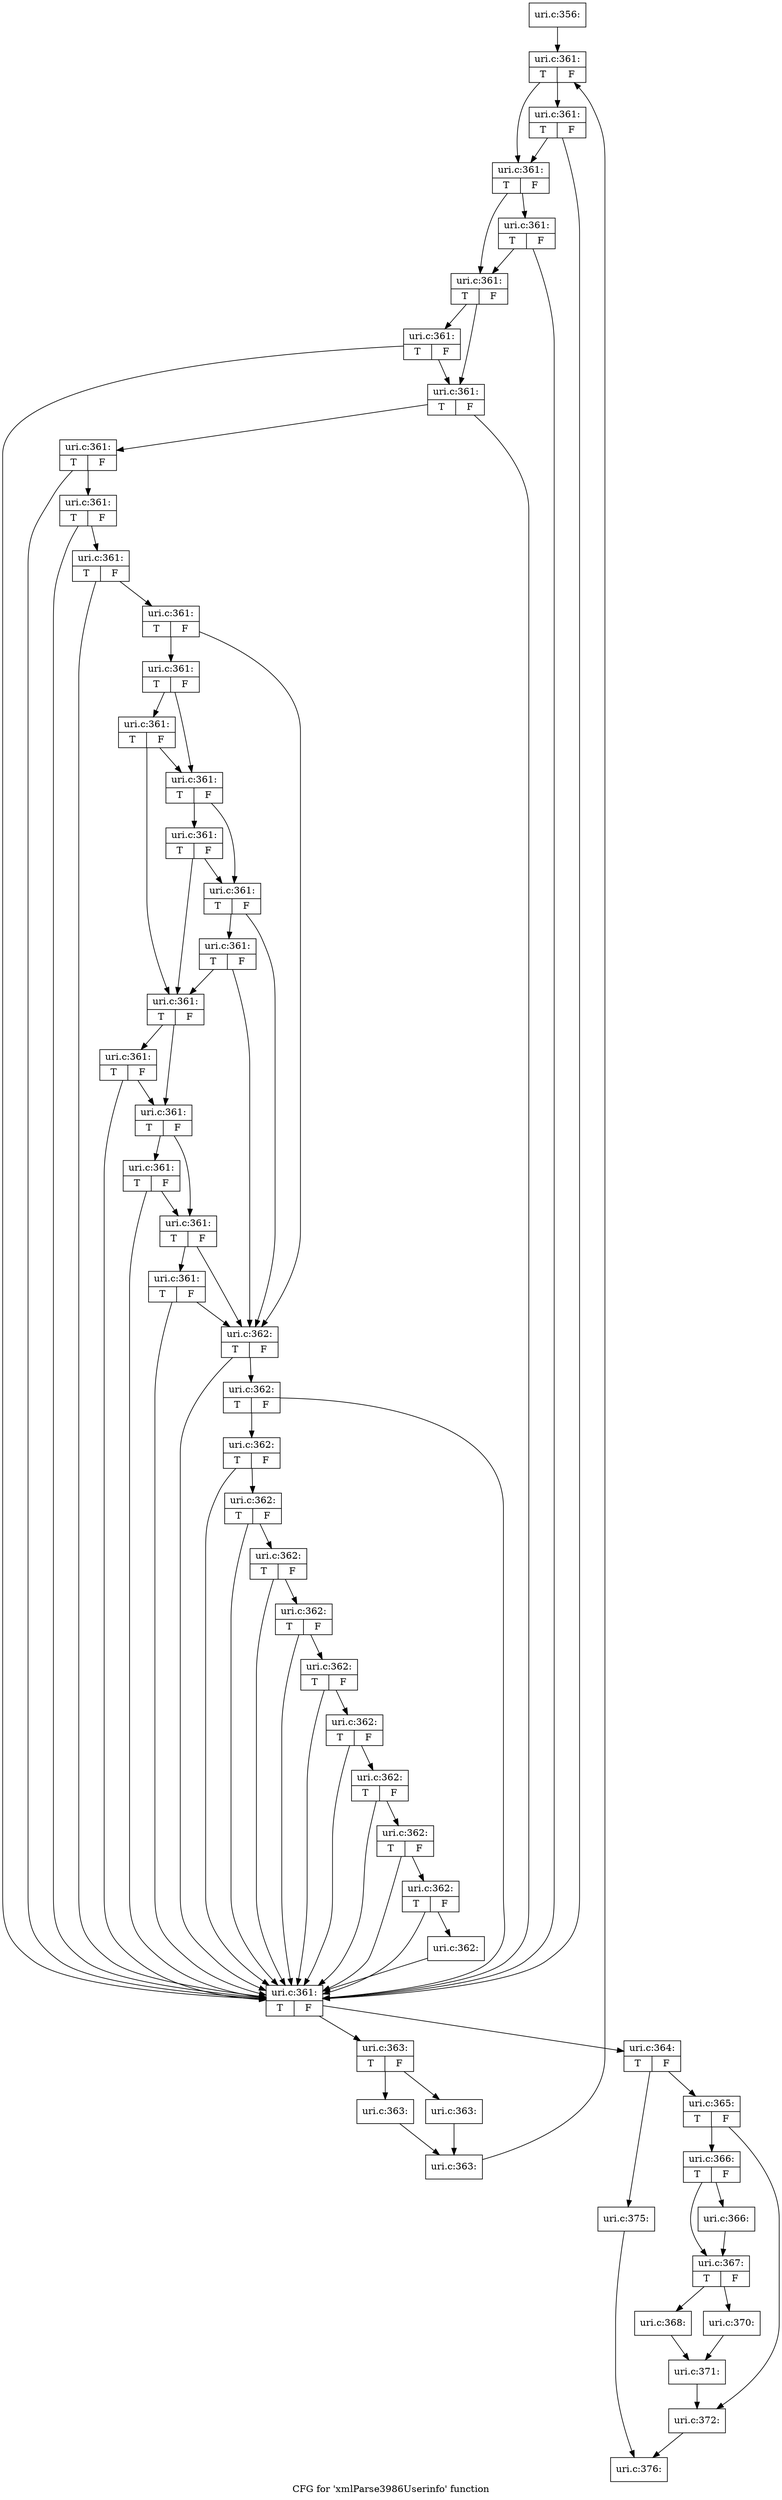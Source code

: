 digraph "CFG for 'xmlParse3986Userinfo' function" {
	label="CFG for 'xmlParse3986Userinfo' function";

	Node0x49290c0 [shape=record,label="{uri.c:356:}"];
	Node0x49290c0 -> Node0x492d780;
	Node0x492d780 [shape=record,label="{uri.c:361:|{<s0>T|<s1>F}}"];
	Node0x492d780 -> Node0x492dd00;
	Node0x492d780 -> Node0x492dcb0;
	Node0x492dd00 [shape=record,label="{uri.c:361:|{<s0>T|<s1>F}}"];
	Node0x492dd00 -> Node0x492d980;
	Node0x492dd00 -> Node0x492dcb0;
	Node0x492dcb0 [shape=record,label="{uri.c:361:|{<s0>T|<s1>F}}"];
	Node0x492dcb0 -> Node0x492e110;
	Node0x492dcb0 -> Node0x492dc60;
	Node0x492e110 [shape=record,label="{uri.c:361:|{<s0>T|<s1>F}}"];
	Node0x492e110 -> Node0x492d980;
	Node0x492e110 -> Node0x492dc60;
	Node0x492dc60 [shape=record,label="{uri.c:361:|{<s0>T|<s1>F}}"];
	Node0x492dc60 -> Node0x492e5c0;
	Node0x492dc60 -> Node0x492dc10;
	Node0x492e5c0 [shape=record,label="{uri.c:361:|{<s0>T|<s1>F}}"];
	Node0x492e5c0 -> Node0x492d980;
	Node0x492e5c0 -> Node0x492dc10;
	Node0x492dc10 [shape=record,label="{uri.c:361:|{<s0>T|<s1>F}}"];
	Node0x492dc10 -> Node0x492d980;
	Node0x492dc10 -> Node0x492dbc0;
	Node0x492dbc0 [shape=record,label="{uri.c:361:|{<s0>T|<s1>F}}"];
	Node0x492dbc0 -> Node0x492d980;
	Node0x492dbc0 -> Node0x492db70;
	Node0x492db70 [shape=record,label="{uri.c:361:|{<s0>T|<s1>F}}"];
	Node0x492db70 -> Node0x492d980;
	Node0x492db70 -> Node0x492daf0;
	Node0x492daf0 [shape=record,label="{uri.c:361:|{<s0>T|<s1>F}}"];
	Node0x492daf0 -> Node0x492d980;
	Node0x492daf0 -> Node0x492da70;
	Node0x492da70 [shape=record,label="{uri.c:361:|{<s0>T|<s1>F}}"];
	Node0x492da70 -> Node0x492f3b0;
	Node0x492da70 -> Node0x492da20;
	Node0x492f3b0 [shape=record,label="{uri.c:361:|{<s0>T|<s1>F}}"];
	Node0x492f3b0 -> Node0x492f6d0;
	Node0x492f3b0 -> Node0x492f680;
	Node0x492f6d0 [shape=record,label="{uri.c:361:|{<s0>T|<s1>F}}"];
	Node0x492f6d0 -> Node0x492f330;
	Node0x492f6d0 -> Node0x492f680;
	Node0x492f680 [shape=record,label="{uri.c:361:|{<s0>T|<s1>F}}"];
	Node0x492f680 -> Node0x492fca0;
	Node0x492f680 -> Node0x492f630;
	Node0x492fca0 [shape=record,label="{uri.c:361:|{<s0>T|<s1>F}}"];
	Node0x492fca0 -> Node0x492f330;
	Node0x492fca0 -> Node0x492f630;
	Node0x492f630 [shape=record,label="{uri.c:361:|{<s0>T|<s1>F}}"];
	Node0x492f630 -> Node0x4930270;
	Node0x492f630 -> Node0x492da20;
	Node0x4930270 [shape=record,label="{uri.c:361:|{<s0>T|<s1>F}}"];
	Node0x4930270 -> Node0x492f330;
	Node0x4930270 -> Node0x492da20;
	Node0x492f330 [shape=record,label="{uri.c:361:|{<s0>T|<s1>F}}"];
	Node0x492f330 -> Node0x49308e0;
	Node0x492f330 -> Node0x4930890;
	Node0x49308e0 [shape=record,label="{uri.c:361:|{<s0>T|<s1>F}}"];
	Node0x49308e0 -> Node0x492d980;
	Node0x49308e0 -> Node0x4930890;
	Node0x4930890 [shape=record,label="{uri.c:361:|{<s0>T|<s1>F}}"];
	Node0x4930890 -> Node0x4930eb0;
	Node0x4930890 -> Node0x4930840;
	Node0x4930eb0 [shape=record,label="{uri.c:361:|{<s0>T|<s1>F}}"];
	Node0x4930eb0 -> Node0x492d980;
	Node0x4930eb0 -> Node0x4930840;
	Node0x4930840 [shape=record,label="{uri.c:361:|{<s0>T|<s1>F}}"];
	Node0x4930840 -> Node0x4931480;
	Node0x4930840 -> Node0x492da20;
	Node0x4931480 [shape=record,label="{uri.c:361:|{<s0>T|<s1>F}}"];
	Node0x4931480 -> Node0x492d980;
	Node0x4931480 -> Node0x492da20;
	Node0x492da20 [shape=record,label="{uri.c:362:|{<s0>T|<s1>F}}"];
	Node0x492da20 -> Node0x492d980;
	Node0x492da20 -> Node0x4931d50;
	Node0x4931d50 [shape=record,label="{uri.c:362:|{<s0>T|<s1>F}}"];
	Node0x4931d50 -> Node0x492d980;
	Node0x4931d50 -> Node0x4931d00;
	Node0x4931d00 [shape=record,label="{uri.c:362:|{<s0>T|<s1>F}}"];
	Node0x4931d00 -> Node0x492d980;
	Node0x4931d00 -> Node0x4931cb0;
	Node0x4931cb0 [shape=record,label="{uri.c:362:|{<s0>T|<s1>F}}"];
	Node0x4931cb0 -> Node0x492d980;
	Node0x4931cb0 -> Node0x4931c60;
	Node0x4931c60 [shape=record,label="{uri.c:362:|{<s0>T|<s1>F}}"];
	Node0x4931c60 -> Node0x492d980;
	Node0x4931c60 -> Node0x4931c10;
	Node0x4931c10 [shape=record,label="{uri.c:362:|{<s0>T|<s1>F}}"];
	Node0x4931c10 -> Node0x492d980;
	Node0x4931c10 -> Node0x4931bc0;
	Node0x4931bc0 [shape=record,label="{uri.c:362:|{<s0>T|<s1>F}}"];
	Node0x4931bc0 -> Node0x492d980;
	Node0x4931bc0 -> Node0x4931b70;
	Node0x4931b70 [shape=record,label="{uri.c:362:|{<s0>T|<s1>F}}"];
	Node0x4931b70 -> Node0x492d980;
	Node0x4931b70 -> Node0x4931b20;
	Node0x4931b20 [shape=record,label="{uri.c:362:|{<s0>T|<s1>F}}"];
	Node0x4931b20 -> Node0x492d980;
	Node0x4931b20 -> Node0x4931ad0;
	Node0x4931ad0 [shape=record,label="{uri.c:362:|{<s0>T|<s1>F}}"];
	Node0x4931ad0 -> Node0x492d980;
	Node0x4931ad0 -> Node0x4931a50;
	Node0x4931a50 [shape=record,label="{uri.c:362:|{<s0>T|<s1>F}}"];
	Node0x4931a50 -> Node0x492d980;
	Node0x4931a50 -> Node0x492d9d0;
	Node0x492d9d0 [shape=record,label="{uri.c:362:}"];
	Node0x492d9d0 -> Node0x492d980;
	Node0x492d980 [shape=record,label="{uri.c:361:|{<s0>T|<s1>F}}"];
	Node0x492d980 -> Node0x49335b0;
	Node0x492d980 -> Node0x492d930;
	Node0x49335b0 [shape=record,label="{uri.c:363:|{<s0>T|<s1>F}}"];
	Node0x49335b0 -> Node0x4933de0;
	Node0x49335b0 -> Node0x4933e30;
	Node0x4933de0 [shape=record,label="{uri.c:363:}"];
	Node0x4933de0 -> Node0x4933e80;
	Node0x4933e30 [shape=record,label="{uri.c:363:}"];
	Node0x4933e30 -> Node0x4933e80;
	Node0x4933e80 [shape=record,label="{uri.c:363:}"];
	Node0x4933e80 -> Node0x492d780;
	Node0x492d930 [shape=record,label="{uri.c:364:|{<s0>T|<s1>F}}"];
	Node0x492d930 -> Node0x49345f0;
	Node0x492d930 -> Node0x4934640;
	Node0x49345f0 [shape=record,label="{uri.c:365:|{<s0>T|<s1>F}}"];
	Node0x49345f0 -> Node0x4934af0;
	Node0x49345f0 -> Node0x4934b40;
	Node0x4934af0 [shape=record,label="{uri.c:366:|{<s0>T|<s1>F}}"];
	Node0x4934af0 -> Node0x4934ea0;
	Node0x4934af0 -> Node0x4934ef0;
	Node0x4934ea0 [shape=record,label="{uri.c:366:}"];
	Node0x4934ea0 -> Node0x4934ef0;
	Node0x4934ef0 [shape=record,label="{uri.c:367:|{<s0>T|<s1>F}}"];
	Node0x4934ef0 -> Node0x4935620;
	Node0x4934ef0 -> Node0x49356c0;
	Node0x4935620 [shape=record,label="{uri.c:368:}"];
	Node0x4935620 -> Node0x4935670;
	Node0x49356c0 [shape=record,label="{uri.c:370:}"];
	Node0x49356c0 -> Node0x4935670;
	Node0x4935670 [shape=record,label="{uri.c:371:}"];
	Node0x4935670 -> Node0x4934b40;
	Node0x4934b40 [shape=record,label="{uri.c:372:}"];
	Node0x4934b40 -> Node0x49294e0;
	Node0x4934640 [shape=record,label="{uri.c:375:}"];
	Node0x4934640 -> Node0x49294e0;
	Node0x49294e0 [shape=record,label="{uri.c:376:}"];
}
